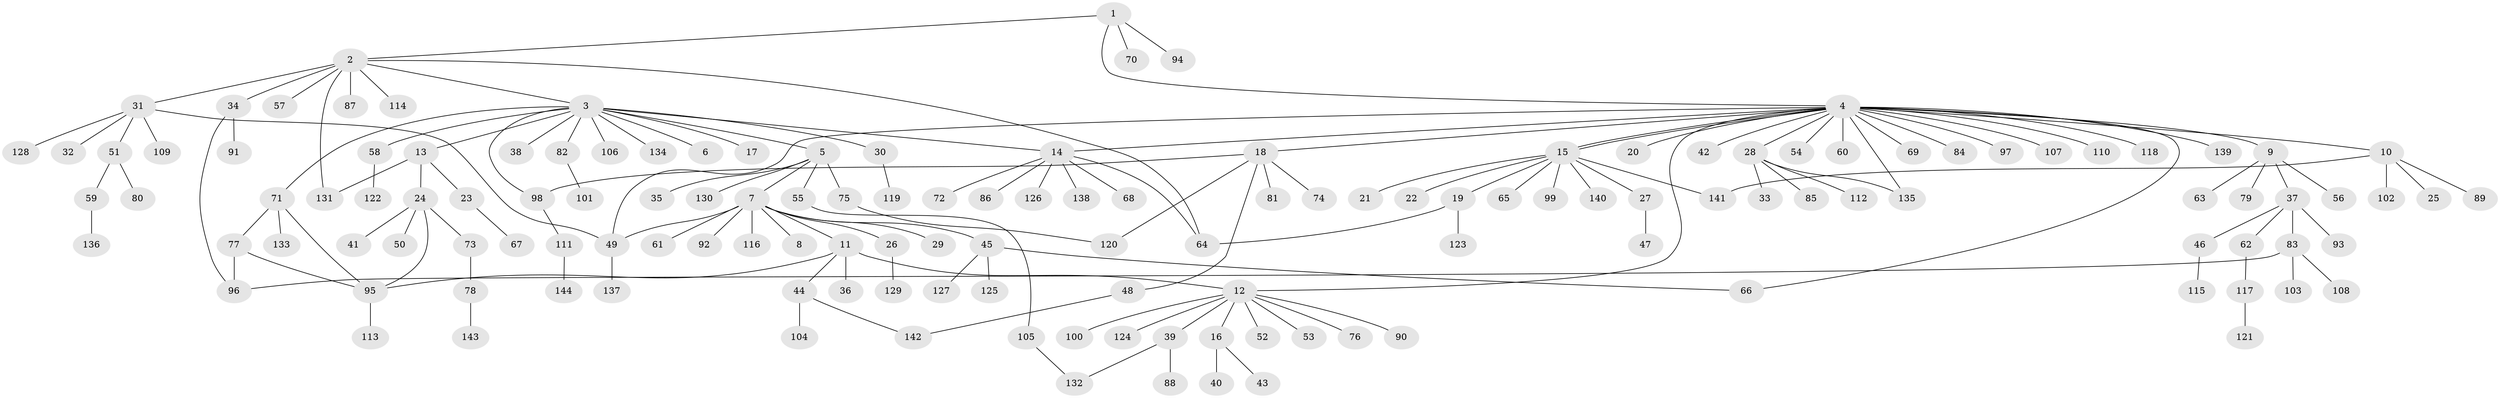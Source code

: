 // coarse degree distribution, {2: 0.3448275862068966, 5: 0.06896551724137931, 8: 0.017241379310344827, 11: 0.017241379310344827, 4: 0.1206896551724138, 6: 0.034482758620689655, 1: 0.3103448275862069, 3: 0.08620689655172414}
// Generated by graph-tools (version 1.1) at 2025/50/03/04/25 22:50:03]
// undirected, 144 vertices, 163 edges
graph export_dot {
  node [color=gray90,style=filled];
  1;
  2;
  3;
  4;
  5;
  6;
  7;
  8;
  9;
  10;
  11;
  12;
  13;
  14;
  15;
  16;
  17;
  18;
  19;
  20;
  21;
  22;
  23;
  24;
  25;
  26;
  27;
  28;
  29;
  30;
  31;
  32;
  33;
  34;
  35;
  36;
  37;
  38;
  39;
  40;
  41;
  42;
  43;
  44;
  45;
  46;
  47;
  48;
  49;
  50;
  51;
  52;
  53;
  54;
  55;
  56;
  57;
  58;
  59;
  60;
  61;
  62;
  63;
  64;
  65;
  66;
  67;
  68;
  69;
  70;
  71;
  72;
  73;
  74;
  75;
  76;
  77;
  78;
  79;
  80;
  81;
  82;
  83;
  84;
  85;
  86;
  87;
  88;
  89;
  90;
  91;
  92;
  93;
  94;
  95;
  96;
  97;
  98;
  99;
  100;
  101;
  102;
  103;
  104;
  105;
  106;
  107;
  108;
  109;
  110;
  111;
  112;
  113;
  114;
  115;
  116;
  117;
  118;
  119;
  120;
  121;
  122;
  123;
  124;
  125;
  126;
  127;
  128;
  129;
  130;
  131;
  132;
  133;
  134;
  135;
  136;
  137;
  138;
  139;
  140;
  141;
  142;
  143;
  144;
  1 -- 2;
  1 -- 4;
  1 -- 70;
  1 -- 94;
  2 -- 3;
  2 -- 31;
  2 -- 34;
  2 -- 57;
  2 -- 64;
  2 -- 87;
  2 -- 114;
  2 -- 131;
  3 -- 5;
  3 -- 6;
  3 -- 13;
  3 -- 14;
  3 -- 17;
  3 -- 30;
  3 -- 38;
  3 -- 58;
  3 -- 71;
  3 -- 82;
  3 -- 98;
  3 -- 106;
  3 -- 134;
  4 -- 9;
  4 -- 10;
  4 -- 12;
  4 -- 14;
  4 -- 15;
  4 -- 15;
  4 -- 18;
  4 -- 20;
  4 -- 28;
  4 -- 42;
  4 -- 49;
  4 -- 54;
  4 -- 60;
  4 -- 66;
  4 -- 69;
  4 -- 84;
  4 -- 97;
  4 -- 107;
  4 -- 110;
  4 -- 118;
  4 -- 135;
  4 -- 139;
  5 -- 7;
  5 -- 35;
  5 -- 55;
  5 -- 75;
  5 -- 130;
  7 -- 8;
  7 -- 11;
  7 -- 26;
  7 -- 29;
  7 -- 45;
  7 -- 49;
  7 -- 61;
  7 -- 92;
  7 -- 116;
  9 -- 37;
  9 -- 56;
  9 -- 63;
  9 -- 79;
  10 -- 25;
  10 -- 89;
  10 -- 102;
  10 -- 141;
  11 -- 12;
  11 -- 36;
  11 -- 44;
  11 -- 95;
  12 -- 16;
  12 -- 39;
  12 -- 52;
  12 -- 53;
  12 -- 76;
  12 -- 90;
  12 -- 100;
  12 -- 124;
  13 -- 23;
  13 -- 24;
  13 -- 131;
  14 -- 64;
  14 -- 68;
  14 -- 72;
  14 -- 86;
  14 -- 126;
  14 -- 138;
  15 -- 19;
  15 -- 21;
  15 -- 22;
  15 -- 27;
  15 -- 65;
  15 -- 99;
  15 -- 140;
  15 -- 141;
  16 -- 40;
  16 -- 43;
  18 -- 48;
  18 -- 74;
  18 -- 81;
  18 -- 98;
  18 -- 120;
  19 -- 64;
  19 -- 123;
  23 -- 67;
  24 -- 41;
  24 -- 50;
  24 -- 73;
  24 -- 95;
  26 -- 129;
  27 -- 47;
  28 -- 33;
  28 -- 85;
  28 -- 112;
  28 -- 135;
  30 -- 119;
  31 -- 32;
  31 -- 49;
  31 -- 51;
  31 -- 109;
  31 -- 128;
  34 -- 91;
  34 -- 96;
  37 -- 46;
  37 -- 62;
  37 -- 83;
  37 -- 93;
  39 -- 88;
  39 -- 132;
  44 -- 104;
  44 -- 142;
  45 -- 66;
  45 -- 125;
  45 -- 127;
  46 -- 115;
  48 -- 142;
  49 -- 137;
  51 -- 59;
  51 -- 80;
  55 -- 105;
  58 -- 122;
  59 -- 136;
  62 -- 117;
  71 -- 77;
  71 -- 95;
  71 -- 133;
  73 -- 78;
  75 -- 120;
  77 -- 95;
  77 -- 96;
  78 -- 143;
  82 -- 101;
  83 -- 96;
  83 -- 103;
  83 -- 108;
  95 -- 113;
  98 -- 111;
  105 -- 132;
  111 -- 144;
  117 -- 121;
}
